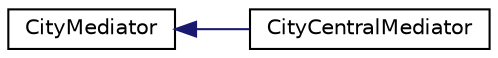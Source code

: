 digraph "Graphical Class Hierarchy"
{
 // LATEX_PDF_SIZE
  edge [fontname="Helvetica",fontsize="10",labelfontname="Helvetica",labelfontsize="10"];
  node [fontname="Helvetica",fontsize="10",shape=record];
  rankdir="LR";
  Node0 [label="CityMediator",height=0.2,width=0.4,color="black", fillcolor="white", style="filled",URL="$classCityMediator.html",tooltip="Mediator class that facilitates communication between various city components."];
  Node0 -> Node1 [dir="back",color="midnightblue",fontsize="10",style="solid",fontname="Helvetica"];
  Node1 [label="CityCentralMediator",height=0.2,width=0.4,color="black", fillcolor="white", style="filled",URL="$classCityCentralMediator.html",tooltip="Mediator class that facilitates communication between various city components."];
}
